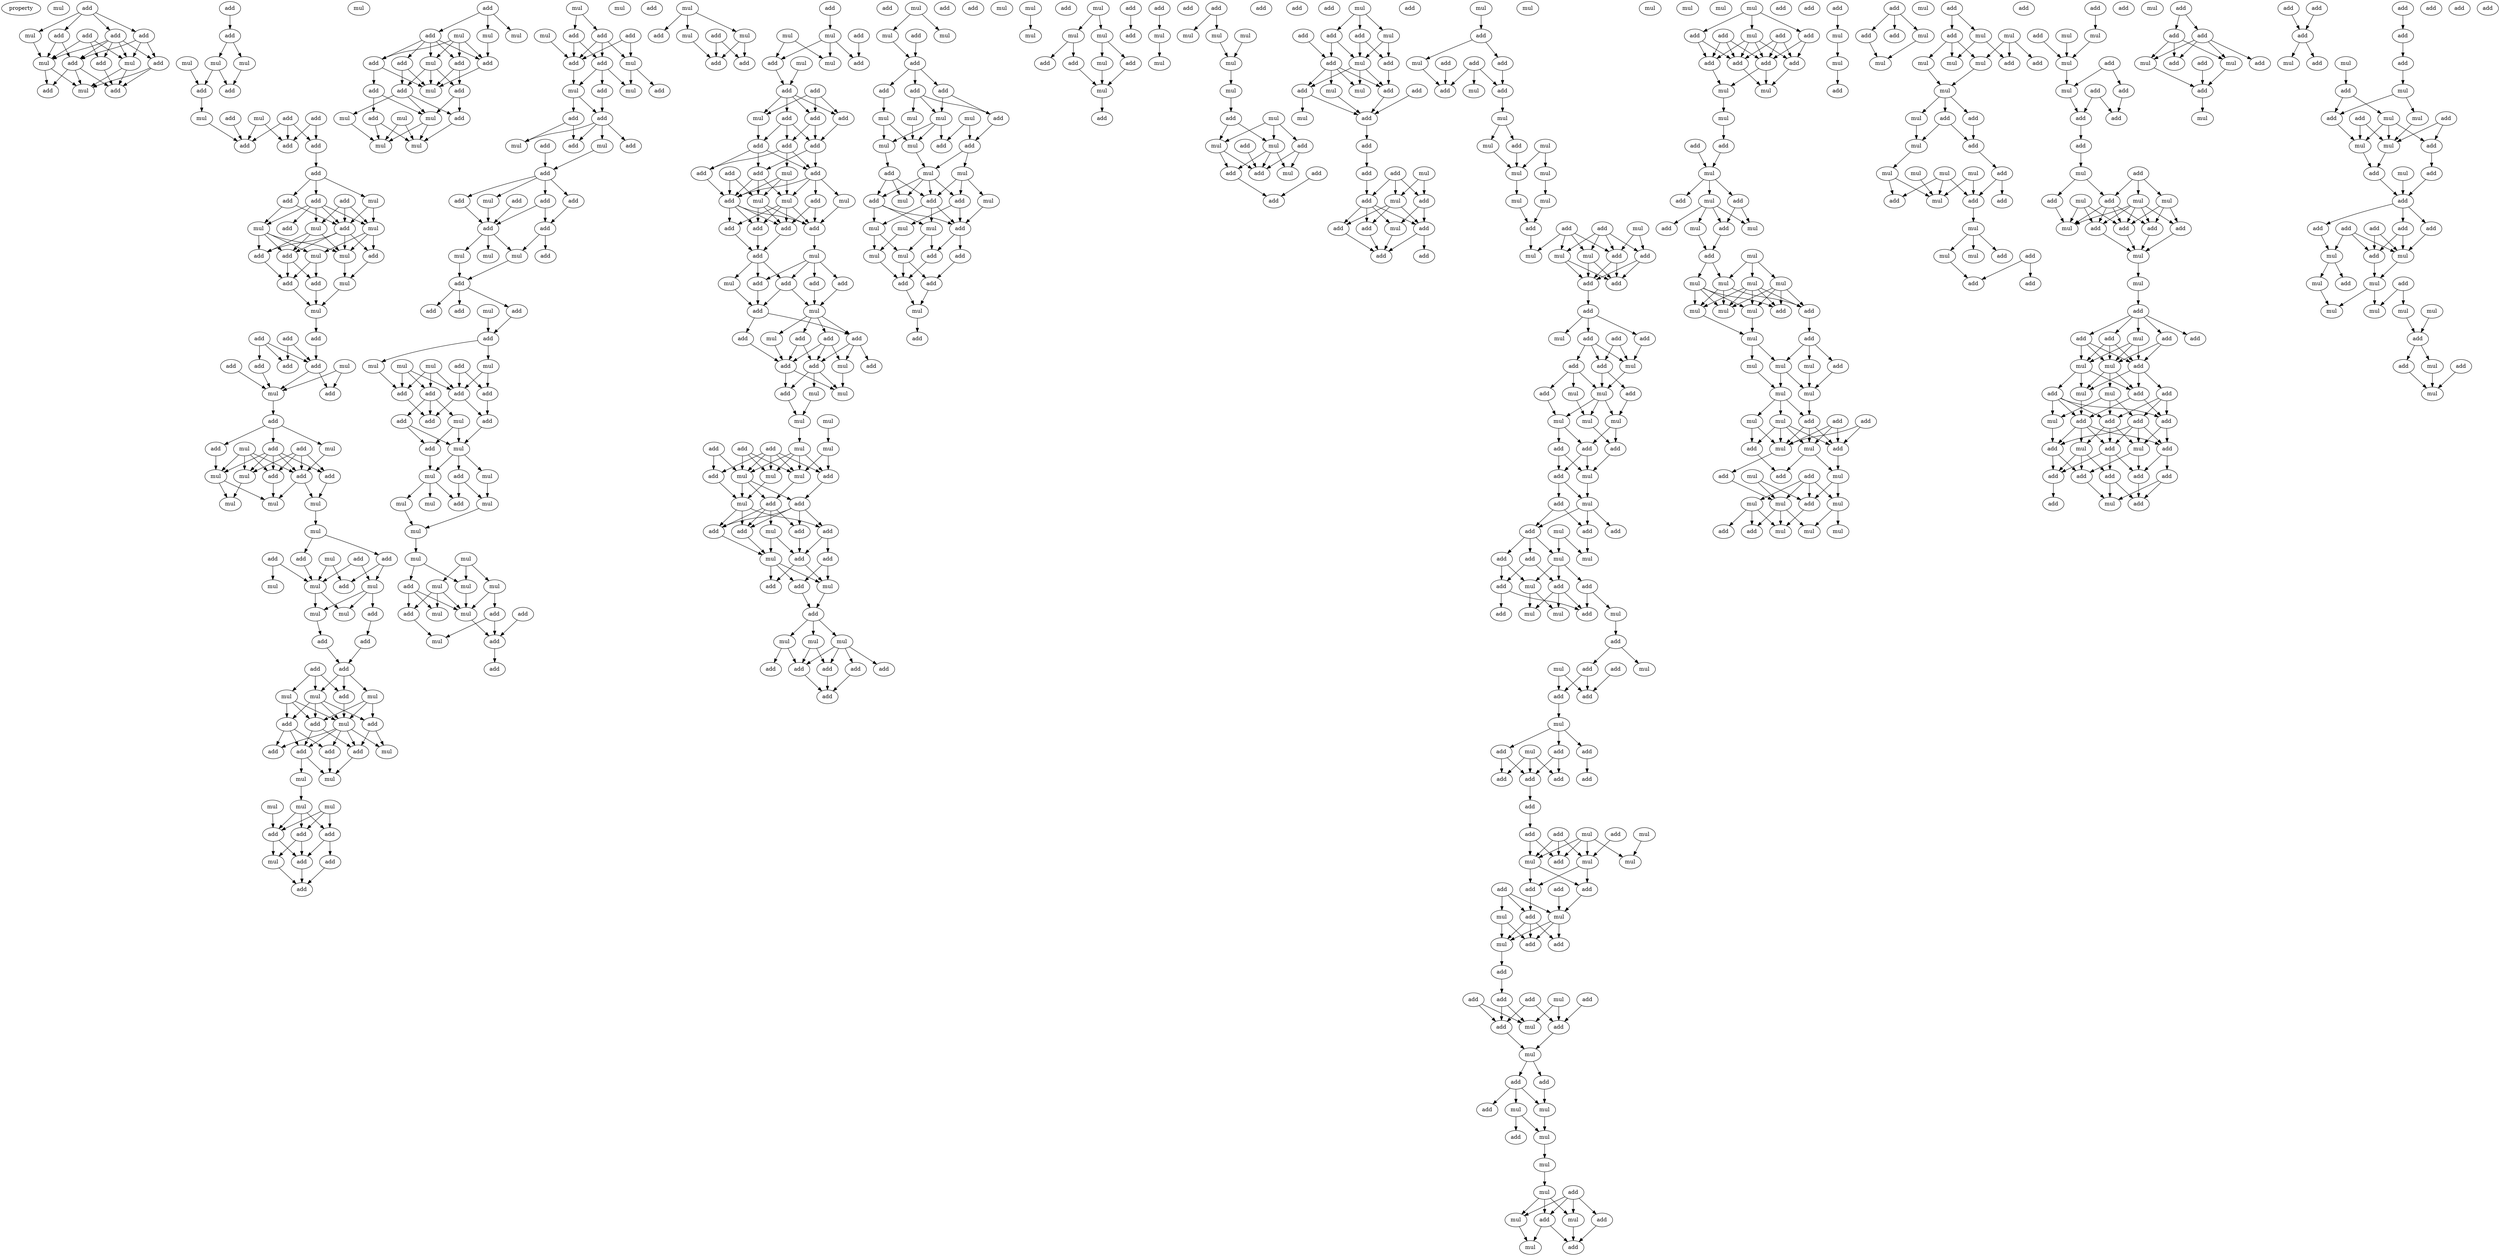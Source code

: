 digraph {
    node [fontcolor=black]
    property [mul=2,lf=1.5]
    0 [ label = mul ];
    1 [ label = add ];
    2 [ label = add ];
    3 [ label = mul ];
    4 [ label = add ];
    5 [ label = add ];
    6 [ label = add ];
    7 [ label = mul ];
    8 [ label = add ];
    9 [ label = add ];
    10 [ label = add ];
    11 [ label = mul ];
    12 [ label = add ];
    13 [ label = mul ];
    14 [ label = add ];
    15 [ label = add ];
    16 [ label = add ];
    17 [ label = mul ];
    18 [ label = mul ];
    19 [ label = mul ];
    20 [ label = add ];
    21 [ label = add ];
    22 [ label = add ];
    23 [ label = add ];
    24 [ label = add ];
    25 [ label = mul ];
    26 [ label = mul ];
    27 [ label = add ];
    28 [ label = add ];
    29 [ label = add ];
    30 [ label = add ];
    31 [ label = add ];
    32 [ label = add ];
    33 [ label = mul ];
    34 [ label = add ];
    35 [ label = add ];
    36 [ label = add ];
    37 [ label = mul ];
    38 [ label = mul ];
    39 [ label = mul ];
    40 [ label = add ];
    41 [ label = mul ];
    42 [ label = add ];
    43 [ label = mul ];
    44 [ label = add ];
    45 [ label = add ];
    46 [ label = mul ];
    47 [ label = add ];
    48 [ label = mul ];
    49 [ label = add ];
    50 [ label = add ];
    51 [ label = add ];
    52 [ label = add ];
    53 [ label = add ];
    54 [ label = add ];
    55 [ label = mul ];
    56 [ label = add ];
    57 [ label = add ];
    58 [ label = mul ];
    59 [ label = add ];
    60 [ label = add ];
    61 [ label = mul ];
    62 [ label = mul ];
    63 [ label = add ];
    64 [ label = add ];
    65 [ label = mul ];
    66 [ label = add ];
    67 [ label = add ];
    68 [ label = add ];
    69 [ label = mul ];
    70 [ label = mul ];
    71 [ label = mul ];
    72 [ label = mul ];
    73 [ label = mul ];
    74 [ label = add ];
    75 [ label = add ];
    76 [ label = mul ];
    77 [ label = add ];
    78 [ label = add ];
    79 [ label = add ];
    80 [ label = mul ];
    81 [ label = mul ];
    82 [ label = mul ];
    83 [ label = mul ];
    84 [ label = add ];
    85 [ label = mul ];
    86 [ label = add ];
    87 [ label = add ];
    88 [ label = add ];
    89 [ label = add ];
    90 [ label = add ];
    91 [ label = mul ];
    92 [ label = mul ];
    93 [ label = mul ];
    94 [ label = add ];
    95 [ label = mul ];
    96 [ label = add ];
    97 [ label = add ];
    98 [ label = mul ];
    99 [ label = add ];
    100 [ label = add ];
    101 [ label = add ];
    102 [ label = add ];
    103 [ label = mul ];
    104 [ label = mul ];
    105 [ label = mul ];
    106 [ label = mul ];
    107 [ label = mul ];
    108 [ label = add ];
    109 [ label = add ];
    110 [ label = add ];
    111 [ label = mul ];
    112 [ label = add ];
    113 [ label = mul ];
    114 [ label = add ];
    115 [ label = add ];
    116 [ label = add ];
    117 [ label = mul ];
    118 [ label = add ];
    119 [ label = mul ];
    120 [ label = mul ];
    121 [ label = add ];
    122 [ label = mul ];
    123 [ label = add ];
    124 [ label = add ];
    125 [ label = add ];
    126 [ label = add ];
    127 [ label = mul ];
    128 [ label = add ];
    129 [ label = add ];
    130 [ label = mul ];
    131 [ label = mul ];
    132 [ label = mul ];
    133 [ label = add ];
    134 [ label = add ];
    135 [ label = mul ];
    136 [ label = mul ];
    137 [ label = mul ];
    138 [ label = add ];
    139 [ label = mul ];
    140 [ label = add ];
    141 [ label = add ];
    142 [ label = add ];
    143 [ label = mul ];
    144 [ label = add ];
    145 [ label = mul ];
    146 [ label = mul ];
    147 [ label = add ];
    148 [ label = add ];
    149 [ label = add ];
    150 [ label = add ];
    151 [ label = mul ];
    152 [ label = add ];
    153 [ label = mul ];
    154 [ label = add ];
    155 [ label = add ];
    156 [ label = add ];
    157 [ label = add ];
    158 [ label = add ];
    159 [ label = add ];
    160 [ label = add ];
    161 [ label = mul ];
    162 [ label = add ];
    163 [ label = add ];
    164 [ label = mul ];
    165 [ label = mul ];
    166 [ label = mul ];
    167 [ label = add ];
    168 [ label = add ];
    169 [ label = add ];
    170 [ label = add ];
    171 [ label = mul ];
    172 [ label = mul ];
    173 [ label = add ];
    174 [ label = add ];
    175 [ label = mul ];
    176 [ label = mul ];
    177 [ label = mul ];
    178 [ label = add ];
    179 [ label = mul ];
    180 [ label = add ];
    181 [ label = add ];
    182 [ label = add ];
    183 [ label = add ];
    184 [ label = add ];
    185 [ label = add ];
    186 [ label = mul ];
    187 [ label = add ];
    188 [ label = add ];
    189 [ label = mul ];
    190 [ label = mul ];
    191 [ label = add ];
    192 [ label = mul ];
    193 [ label = add ];
    194 [ label = mul ];
    195 [ label = mul ];
    196 [ label = mul ];
    197 [ label = add ];
    198 [ label = mul ];
    199 [ label = mul ];
    200 [ label = mul ];
    201 [ label = add ];
    202 [ label = mul ];
    203 [ label = mul ];
    204 [ label = mul ];
    205 [ label = add ];
    206 [ label = mul ];
    207 [ label = add ];
    208 [ label = add ];
    209 [ label = mul ];
    210 [ label = mul ];
    211 [ label = add ];
    212 [ label = add ];
    213 [ label = mul ];
    214 [ label = add ];
    215 [ label = mul ];
    216 [ label = mul ];
    217 [ label = add ];
    218 [ label = add ];
    219 [ label = add ];
    220 [ label = add ];
    221 [ label = mul ];
    222 [ label = mul ];
    223 [ label = add ];
    224 [ label = add ];
    225 [ label = add ];
    226 [ label = mul ];
    227 [ label = add ];
    228 [ label = mul ];
    229 [ label = add ];
    230 [ label = add ];
    231 [ label = add ];
    232 [ label = add ];
    233 [ label = mul ];
    234 [ label = add ];
    235 [ label = add ];
    236 [ label = add ];
    237 [ label = add ];
    238 [ label = mul ];
    239 [ label = add ];
    240 [ label = add ];
    241 [ label = add ];
    242 [ label = add ];
    243 [ label = mul ];
    244 [ label = mul ];
    245 [ label = mul ];
    246 [ label = add ];
    247 [ label = add ];
    248 [ label = add ];
    249 [ label = add ];
    250 [ label = add ];
    251 [ label = add ];
    252 [ label = mul ];
    253 [ label = add ];
    254 [ label = add ];
    255 [ label = add ];
    256 [ label = mul ];
    257 [ label = add ];
    258 [ label = add ];
    259 [ label = mul ];
    260 [ label = add ];
    261 [ label = add ];
    262 [ label = add ];
    263 [ label = add ];
    264 [ label = mul ];
    265 [ label = add ];
    266 [ label = add ];
    267 [ label = add ];
    268 [ label = add ];
    269 [ label = mul ];
    270 [ label = mul ];
    271 [ label = mul ];
    272 [ label = add ];
    273 [ label = mul ];
    274 [ label = mul ];
    275 [ label = mul ];
    276 [ label = add ];
    277 [ label = add ];
    278 [ label = add ];
    279 [ label = mul ];
    280 [ label = mul ];
    281 [ label = add ];
    282 [ label = mul ];
    283 [ label = add ];
    284 [ label = mul ];
    285 [ label = add ];
    286 [ label = add ];
    287 [ label = mul ];
    288 [ label = add ];
    289 [ label = add ];
    290 [ label = add ];
    291 [ label = add ];
    292 [ label = mul ];
    293 [ label = add ];
    294 [ label = mul ];
    295 [ label = add ];
    296 [ label = mul ];
    297 [ label = add ];
    298 [ label = add ];
    299 [ label = add ];
    300 [ label = mul ];
    301 [ label = mul ];
    302 [ label = mul ];
    303 [ label = add ];
    304 [ label = add ];
    305 [ label = add ];
    306 [ label = add ];
    307 [ label = add ];
    308 [ label = add ];
    309 [ label = mul ];
    310 [ label = add ];
    311 [ label = mul ];
    312 [ label = add ];
    313 [ label = add ];
    314 [ label = mul ];
    315 [ label = add ];
    316 [ label = add ];
    317 [ label = add ];
    318 [ label = add ];
    319 [ label = add ];
    320 [ label = mul ];
    321 [ label = mul ];
    322 [ label = mul ];
    323 [ label = mul ];
    324 [ label = add ];
    325 [ label = mul ];
    326 [ label = mul ];
    327 [ label = mul ];
    328 [ label = add ];
    329 [ label = mul ];
    330 [ label = mul ];
    331 [ label = add ];
    332 [ label = add ];
    333 [ label = add ];
    334 [ label = mul ];
    335 [ label = mul ];
    336 [ label = add ];
    337 [ label = add ];
    338 [ label = mul ];
    339 [ label = mul ];
    340 [ label = mul ];
    341 [ label = mul ];
    342 [ label = add ];
    343 [ label = mul ];
    344 [ label = add ];
    345 [ label = add ];
    346 [ label = add ];
    347 [ label = mul ];
    348 [ label = mul ];
    349 [ label = add ];
    350 [ label = add ];
    351 [ label = mul ];
    352 [ label = mul ];
    353 [ label = add ];
    354 [ label = mul ];
    355 [ label = mul ];
    356 [ label = add ];
    357 [ label = add ];
    358 [ label = mul ];
    359 [ label = add ];
    360 [ label = add ];
    361 [ label = mul ];
    362 [ label = add ];
    363 [ label = add ];
    364 [ label = add ];
    365 [ label = mul ];
    366 [ label = mul ];
    367 [ label = add ];
    368 [ label = add ];
    369 [ label = mul ];
    370 [ label = mul ];
    371 [ label = add ];
    372 [ label = mul ];
    373 [ label = mul ];
    374 [ label = mul ];
    375 [ label = add ];
    376 [ label = mul ];
    377 [ label = add ];
    378 [ label = add ];
    379 [ label = mul ];
    380 [ label = mul ];
    381 [ label = mul ];
    382 [ label = add ];
    383 [ label = add ];
    384 [ label = add ];
    385 [ label = add ];
    386 [ label = add ];
    387 [ label = mul ];
    388 [ label = add ];
    389 [ label = add ];
    390 [ label = mul ];
    391 [ label = add ];
    392 [ label = add ];
    393 [ label = add ];
    394 [ label = mul ];
    395 [ label = add ];
    396 [ label = add ];
    397 [ label = mul ];
    398 [ label = add ];
    399 [ label = mul ];
    400 [ label = add ];
    401 [ label = mul ];
    402 [ label = add ];
    403 [ label = add ];
    404 [ label = add ];
    405 [ label = mul ];
    406 [ label = add ];
    407 [ label = mul ];
    408 [ label = add ];
    409 [ label = add ];
    410 [ label = mul ];
    411 [ label = add ];
    412 [ label = add ];
    413 [ label = add ];
    414 [ label = add ];
    415 [ label = add ];
    416 [ label = mul ];
    417 [ label = mul ];
    418 [ label = add ];
    419 [ label = mul ];
    420 [ label = add ];
    421 [ label = add ];
    422 [ label = add ];
    423 [ label = mul ];
    424 [ label = add ];
    425 [ label = mul ];
    426 [ label = add ];
    427 [ label = mul ];
    428 [ label = mul ];
    429 [ label = mul ];
    430 [ label = add ];
    431 [ label = mul ];
    432 [ label = mul ];
    433 [ label = mul ];
    434 [ label = mul ];
    435 [ label = mul ];
    436 [ label = add ];
    437 [ label = add ];
    438 [ label = mul ];
    439 [ label = add ];
    440 [ label = add ];
    441 [ label = add ];
    442 [ label = mul ];
    443 [ label = mul ];
    444 [ label = mul ];
    445 [ label = add ];
    446 [ label = add ];
    447 [ label = add ];
    448 [ label = add ];
    449 [ label = add ];
    450 [ label = add ];
    451 [ label = mul ];
    452 [ label = add ];
    453 [ label = mul ];
    454 [ label = add ];
    455 [ label = mul ];
    456 [ label = mul ];
    457 [ label = add ];
    458 [ label = add ];
    459 [ label = mul ];
    460 [ label = mul ];
    461 [ label = mul ];
    462 [ label = add ];
    463 [ label = add ];
    464 [ label = add ];
    465 [ label = add ];
    466 [ label = mul ];
    467 [ label = mul ];
    468 [ label = add ];
    469 [ label = add ];
    470 [ label = mul ];
    471 [ label = add ];
    472 [ label = add ];
    473 [ label = add ];
    474 [ label = add ];
    475 [ label = mul ];
    476 [ label = mul ];
    477 [ label = mul ];
    478 [ label = add ];
    479 [ label = add ];
    480 [ label = add ];
    481 [ label = mul ];
    482 [ label = add ];
    483 [ label = mul ];
    484 [ label = add ];
    485 [ label = mul ];
    486 [ label = add ];
    487 [ label = add ];
    488 [ label = mul ];
    489 [ label = add ];
    490 [ label = mul ];
    491 [ label = mul ];
    492 [ label = add ];
    493 [ label = add ];
    494 [ label = mul ];
    495 [ label = add ];
    496 [ label = add ];
    497 [ label = add ];
    498 [ label = mul ];
    499 [ label = add ];
    500 [ label = add ];
    501 [ label = add ];
    502 [ label = add ];
    503 [ label = add ];
    504 [ label = add ];
    505 [ label = mul ];
    506 [ label = add ];
    507 [ label = add ];
    508 [ label = mul ];
    509 [ label = add ];
    510 [ label = mul ];
    511 [ label = mul ];
    512 [ label = mul ];
    513 [ label = add ];
    514 [ label = add ];
    515 [ label = add ];
    516 [ label = add ];
    517 [ label = add ];
    518 [ label = mul ];
    519 [ label = mul ];
    520 [ label = mul ];
    521 [ label = add ];
    522 [ label = add ];
    523 [ label = add ];
    524 [ label = add ];
    525 [ label = mul ];
    526 [ label = add ];
    527 [ label = add ];
    528 [ label = add ];
    529 [ label = add ];
    530 [ label = mul ];
    531 [ label = add ];
    532 [ label = mul ];
    533 [ label = add ];
    534 [ label = add ];
    535 [ label = add ];
    536 [ label = mul ];
    537 [ label = mul ];
    538 [ label = mul ];
    539 [ label = add ];
    540 [ label = mul ];
    541 [ label = mul ];
    542 [ label = add ];
    543 [ label = mul ];
    544 [ label = add ];
    545 [ label = mul ];
    546 [ label = add ];
    547 [ label = add ];
    548 [ label = mul ];
    549 [ label = mul ];
    550 [ label = mul ];
    551 [ label = add ];
    552 [ label = add ];
    553 [ label = add ];
    554 [ label = add ];
    555 [ label = add ];
    556 [ label = add ];
    557 [ label = add ];
    558 [ label = add ];
    559 [ label = add ];
    560 [ label = mul ];
    561 [ label = mul ];
    562 [ label = mul ];
    563 [ label = add ];
    564 [ label = add ];
    565 [ label = add ];
    566 [ label = mul ];
    567 [ label = add ];
    568 [ label = mul ];
    569 [ label = add ];
    570 [ label = add ];
    571 [ label = add ];
    572 [ label = mul ];
    573 [ label = mul ];
    574 [ label = add ];
    575 [ label = mul ];
    576 [ label = mul ];
    577 [ label = mul ];
    578 [ label = mul ];
    579 [ label = mul ];
    580 [ label = mul ];
    581 [ label = add ];
    582 [ label = mul ];
    583 [ label = mul ];
    584 [ label = add ];
    585 [ label = add ];
    586 [ label = mul ];
    587 [ label = mul ];
    588 [ label = add ];
    589 [ label = mul ];
    590 [ label = mul ];
    591 [ label = mul ];
    592 [ label = mul ];
    593 [ label = mul ];
    594 [ label = add ];
    595 [ label = add ];
    596 [ label = add ];
    597 [ label = mul ];
    598 [ label = mul ];
    599 [ label = add ];
    600 [ label = mul ];
    601 [ label = add ];
    602 [ label = add ];
    603 [ label = mul ];
    604 [ label = add ];
    605 [ label = mul ];
    606 [ label = add ];
    607 [ label = mul ];
    608 [ label = add ];
    609 [ label = mul ];
    610 [ label = mul ];
    611 [ label = add ];
    612 [ label = mul ];
    613 [ label = mul ];
    614 [ label = mul ];
    615 [ label = add ];
    616 [ label = add ];
    617 [ label = mul ];
    618 [ label = add ];
    619 [ label = mul ];
    620 [ label = mul ];
    621 [ label = add ];
    622 [ label = add ];
    623 [ label = mul ];
    624 [ label = add ];
    625 [ label = add ];
    626 [ label = mul ];
    627 [ label = mul ];
    628 [ label = mul ];
    629 [ label = add ];
    630 [ label = mul ];
    631 [ label = add ];
    632 [ label = mul ];
    633 [ label = mul ];
    634 [ label = add ];
    635 [ label = mul ];
    636 [ label = mul ];
    637 [ label = add ];
    638 [ label = add ];
    639 [ label = mul ];
    640 [ label = add ];
    641 [ label = mul ];
    642 [ label = add ];
    643 [ label = mul ];
    644 [ label = mul ];
    645 [ label = mul ];
    646 [ label = add ];
    647 [ label = add ];
    648 [ label = mul ];
    649 [ label = add ];
    650 [ label = mul ];
    651 [ label = mul ];
    652 [ label = add ];
    653 [ label = mul ];
    654 [ label = add ];
    655 [ label = add ];
    656 [ label = add ];
    657 [ label = add ];
    658 [ label = add ];
    659 [ label = add ];
    660 [ label = add ];
    661 [ label = mul ];
    662 [ label = mul ];
    663 [ label = mul ];
    664 [ label = add ];
    665 [ label = mul ];
    666 [ label = add ];
    667 [ label = mul ];
    668 [ label = add ];
    669 [ label = add ];
    670 [ label = add ];
    671 [ label = add ];
    672 [ label = mul ];
    673 [ label = add ];
    674 [ label = mul ];
    675 [ label = add ];
    676 [ label = mul ];
    677 [ label = add ];
    678 [ label = mul ];
    679 [ label = add ];
    680 [ label = mul ];
    681 [ label = add ];
    682 [ label = add ];
    683 [ label = add ];
    684 [ label = mul ];
    685 [ label = mul ];
    686 [ label = add ];
    687 [ label = add ];
    688 [ label = mul ];
    689 [ label = add ];
    690 [ label = add ];
    691 [ label = add ];
    692 [ label = add ];
    693 [ label = mul ];
    694 [ label = mul ];
    695 [ label = add ];
    696 [ label = add ];
    697 [ label = add ];
    698 [ label = mul ];
    699 [ label = mul ];
    700 [ label = add ];
    701 [ label = add ];
    702 [ label = add ];
    703 [ label = add ];
    704 [ label = mul ];
    705 [ label = add ];
    706 [ label = add ];
    707 [ label = add ];
    708 [ label = mul ];
    709 [ label = mul ];
    710 [ label = add ];
    711 [ label = add ];
    712 [ label = add ];
    713 [ label = add ];
    714 [ label = add ];
    715 [ label = add ];
    716 [ label = add ];
    717 [ label = mul ];
    718 [ label = add ];
    719 [ label = add ];
    720 [ label = add ];
    721 [ label = mul ];
    722 [ label = mul ];
    723 [ label = add ];
    724 [ label = add ];
    725 [ label = add ];
    726 [ label = add ];
    727 [ label = add ];
    728 [ label = mul ];
    729 [ label = add ];
    730 [ label = add ];
    731 [ label = mul ];
    732 [ label = add ];
    733 [ label = add ];
    734 [ label = add ];
    735 [ label = mul ];
    736 [ label = add ];
    737 [ label = add ];
    738 [ label = add ];
    739 [ label = mul ];
    740 [ label = add ];
    741 [ label = add ];
    742 [ label = add ];
    743 [ label = mul ];
    744 [ label = mul ];
    745 [ label = add ];
    746 [ label = mul ];
    747 [ label = mul ];
    748 [ label = mul ];
    749 [ label = add ];
    750 [ label = add ];
    751 [ label = add ];
    752 [ label = add ];
    753 [ label = add ];
    754 [ label = add ];
    755 [ label = add ];
    756 [ label = add ];
    757 [ label = mul ];
    758 [ label = add ];
    759 [ label = mul ];
    760 [ label = add ];
    761 [ label = add ];
    762 [ label = mul ];
    763 [ label = mul ];
    764 [ label = mul ];
    765 [ label = mul ];
    766 [ label = mul ];
    767 [ label = mul ];
    768 [ label = add ];
    769 [ label = add ];
    770 [ label = mul ];
    771 [ label = add ];
    772 [ label = mul ];
    773 [ label = add ];
    774 [ label = add ];
    1 -> 3 [ name = 0 ];
    1 -> 4 [ name = 1 ];
    1 -> 5 [ name = 2 ];
    1 -> 6 [ name = 3 ];
    2 -> 7 [ name = 4 ];
    2 -> 9 [ name = 5 ];
    2 -> 11 [ name = 6 ];
    3 -> 11 [ name = 7 ];
    4 -> 7 [ name = 8 ];
    4 -> 8 [ name = 9 ];
    4 -> 9 [ name = 10 ];
    4 -> 10 [ name = 11 ];
    4 -> 11 [ name = 12 ];
    5 -> 10 [ name = 13 ];
    5 -> 11 [ name = 14 ];
    6 -> 7 [ name = 15 ];
    6 -> 8 [ name = 16 ];
    6 -> 10 [ name = 17 ];
    7 -> 13 [ name = 18 ];
    7 -> 15 [ name = 19 ];
    8 -> 13 [ name = 20 ];
    8 -> 15 [ name = 21 ];
    9 -> 15 [ name = 22 ];
    10 -> 13 [ name = 23 ];
    10 -> 14 [ name = 24 ];
    10 -> 15 [ name = 25 ];
    11 -> 13 [ name = 26 ];
    11 -> 14 [ name = 27 ];
    12 -> 16 [ name = 28 ];
    16 -> 18 [ name = 29 ];
    16 -> 19 [ name = 30 ];
    17 -> 20 [ name = 31 ];
    18 -> 20 [ name = 32 ];
    18 -> 21 [ name = 33 ];
    19 -> 21 [ name = 34 ];
    20 -> 25 [ name = 35 ];
    22 -> 27 [ name = 36 ];
    22 -> 28 [ name = 37 ];
    23 -> 29 [ name = 38 ];
    24 -> 27 [ name = 39 ];
    24 -> 28 [ name = 40 ];
    24 -> 29 [ name = 41 ];
    25 -> 29 [ name = 42 ];
    26 -> 27 [ name = 43 ];
    26 -> 29 [ name = 44 ];
    28 -> 30 [ name = 45 ];
    30 -> 31 [ name = 46 ];
    30 -> 33 [ name = 47 ];
    30 -> 34 [ name = 48 ];
    31 -> 35 [ name = 49 ];
    31 -> 39 [ name = 50 ];
    32 -> 35 [ name = 51 ];
    32 -> 37 [ name = 52 ];
    32 -> 38 [ name = 53 ];
    33 -> 35 [ name = 54 ];
    33 -> 37 [ name = 55 ];
    34 -> 35 [ name = 56 ];
    34 -> 36 [ name = 57 ];
    34 -> 37 [ name = 58 ];
    34 -> 38 [ name = 59 ];
    34 -> 39 [ name = 60 ];
    35 -> 40 [ name = 61 ];
    35 -> 42 [ name = 62 ];
    35 -> 43 [ name = 63 ];
    35 -> 44 [ name = 64 ];
    37 -> 41 [ name = 65 ];
    37 -> 42 [ name = 66 ];
    37 -> 43 [ name = 67 ];
    38 -> 40 [ name = 68 ];
    38 -> 43 [ name = 69 ];
    38 -> 44 [ name = 70 ];
    39 -> 40 [ name = 71 ];
    39 -> 41 [ name = 72 ];
    39 -> 43 [ name = 73 ];
    39 -> 44 [ name = 74 ];
    40 -> 45 [ name = 75 ];
    41 -> 45 [ name = 76 ];
    41 -> 47 [ name = 77 ];
    42 -> 46 [ name = 78 ];
    43 -> 46 [ name = 79 ];
    44 -> 45 [ name = 80 ];
    44 -> 47 [ name = 81 ];
    45 -> 48 [ name = 82 ];
    46 -> 48 [ name = 83 ];
    47 -> 48 [ name = 84 ];
    48 -> 51 [ name = 85 ];
    49 -> 53 [ name = 86 ];
    49 -> 54 [ name = 87 ];
    49 -> 56 [ name = 88 ];
    50 -> 54 [ name = 89 ];
    50 -> 56 [ name = 90 ];
    51 -> 54 [ name = 91 ];
    52 -> 58 [ name = 92 ];
    53 -> 58 [ name = 93 ];
    54 -> 57 [ name = 94 ];
    54 -> 58 [ name = 95 ];
    55 -> 57 [ name = 96 ];
    55 -> 58 [ name = 97 ];
    58 -> 59 [ name = 98 ];
    59 -> 60 [ name = 99 ];
    59 -> 61 [ name = 100 ];
    59 -> 63 [ name = 101 ];
    60 -> 65 [ name = 102 ];
    61 -> 68 [ name = 103 ];
    62 -> 65 [ name = 104 ];
    62 -> 67 [ name = 105 ];
    62 -> 68 [ name = 106 ];
    62 -> 69 [ name = 107 ];
    63 -> 65 [ name = 108 ];
    63 -> 66 [ name = 109 ];
    63 -> 67 [ name = 110 ];
    63 -> 68 [ name = 111 ];
    63 -> 69 [ name = 112 ];
    64 -> 66 [ name = 113 ];
    64 -> 67 [ name = 114 ];
    64 -> 68 [ name = 115 ];
    64 -> 69 [ name = 116 ];
    65 -> 71 [ name = 117 ];
    65 -> 72 [ name = 118 ];
    66 -> 70 [ name = 119 ];
    67 -> 72 [ name = 120 ];
    68 -> 70 [ name = 121 ];
    68 -> 72 [ name = 122 ];
    69 -> 71 [ name = 123 ];
    70 -> 73 [ name = 124 ];
    73 -> 74 [ name = 125 ];
    73 -> 75 [ name = 126 ];
    74 -> 79 [ name = 127 ];
    74 -> 82 [ name = 128 ];
    75 -> 80 [ name = 129 ];
    76 -> 79 [ name = 130 ];
    76 -> 80 [ name = 131 ];
    77 -> 80 [ name = 132 ];
    77 -> 82 [ name = 133 ];
    78 -> 80 [ name = 134 ];
    78 -> 81 [ name = 135 ];
    80 -> 83 [ name = 136 ];
    80 -> 85 [ name = 137 ];
    82 -> 83 [ name = 138 ];
    82 -> 84 [ name = 139 ];
    82 -> 85 [ name = 140 ];
    83 -> 86 [ name = 141 ];
    84 -> 87 [ name = 142 ];
    86 -> 88 [ name = 143 ];
    87 -> 88 [ name = 144 ];
    88 -> 90 [ name = 145 ];
    88 -> 91 [ name = 146 ];
    88 -> 93 [ name = 147 ];
    89 -> 90 [ name = 148 ];
    89 -> 92 [ name = 149 ];
    89 -> 93 [ name = 150 ];
    90 -> 95 [ name = 151 ];
    91 -> 94 [ name = 152 ];
    91 -> 95 [ name = 153 ];
    91 -> 97 [ name = 154 ];
    92 -> 94 [ name = 155 ];
    92 -> 95 [ name = 156 ];
    92 -> 96 [ name = 157 ];
    93 -> 94 [ name = 158 ];
    93 -> 95 [ name = 159 ];
    93 -> 96 [ name = 160 ];
    93 -> 97 [ name = 161 ];
    94 -> 100 [ name = 162 ];
    94 -> 101 [ name = 163 ];
    95 -> 98 [ name = 164 ];
    95 -> 99 [ name = 165 ];
    95 -> 100 [ name = 166 ];
    95 -> 101 [ name = 167 ];
    95 -> 102 [ name = 168 ];
    96 -> 99 [ name = 169 ];
    96 -> 101 [ name = 170 ];
    96 -> 102 [ name = 171 ];
    97 -> 98 [ name = 172 ];
    97 -> 100 [ name = 173 ];
    99 -> 104 [ name = 174 ];
    100 -> 104 [ name = 175 ];
    101 -> 103 [ name = 176 ];
    101 -> 104 [ name = 177 ];
    103 -> 107 [ name = 178 ];
    105 -> 108 [ name = 179 ];
    105 -> 109 [ name = 180 ];
    105 -> 110 [ name = 181 ];
    106 -> 108 [ name = 182 ];
    107 -> 108 [ name = 183 ];
    107 -> 109 [ name = 184 ];
    107 -> 110 [ name = 185 ];
    108 -> 112 [ name = 186 ];
    108 -> 113 [ name = 187 ];
    109 -> 112 [ name = 188 ];
    109 -> 113 [ name = 189 ];
    110 -> 112 [ name = 190 ];
    110 -> 114 [ name = 191 ];
    112 -> 115 [ name = 192 ];
    113 -> 115 [ name = 193 ];
    114 -> 115 [ name = 194 ];
    116 -> 118 [ name = 195 ];
    116 -> 119 [ name = 196 ];
    116 -> 120 [ name = 197 ];
    117 -> 122 [ name = 198 ];
    117 -> 123 [ name = 199 ];
    117 -> 124 [ name = 200 ];
    117 -> 125 [ name = 201 ];
    118 -> 121 [ name = 202 ];
    118 -> 122 [ name = 203 ];
    118 -> 123 [ name = 204 ];
    118 -> 124 [ name = 205 ];
    118 -> 125 [ name = 206 ];
    119 -> 125 [ name = 207 ];
    121 -> 127 [ name = 208 ];
    121 -> 129 [ name = 209 ];
    122 -> 127 [ name = 210 ];
    122 -> 128 [ name = 211 ];
    122 -> 129 [ name = 212 ];
    123 -> 126 [ name = 213 ];
    123 -> 127 [ name = 214 ];
    124 -> 127 [ name = 215 ];
    124 -> 128 [ name = 216 ];
    125 -> 127 [ name = 217 ];
    126 -> 132 [ name = 218 ];
    126 -> 134 [ name = 219 ];
    128 -> 132 [ name = 220 ];
    128 -> 133 [ name = 221 ];
    129 -> 131 [ name = 222 ];
    129 -> 132 [ name = 223 ];
    129 -> 133 [ name = 224 ];
    130 -> 135 [ name = 225 ];
    130 -> 136 [ name = 226 ];
    131 -> 135 [ name = 227 ];
    132 -> 135 [ name = 228 ];
    132 -> 136 [ name = 229 ];
    133 -> 136 [ name = 230 ];
    134 -> 135 [ name = 231 ];
    134 -> 136 [ name = 232 ];
    137 -> 138 [ name = 233 ];
    137 -> 140 [ name = 234 ];
    138 -> 142 [ name = 235 ];
    138 -> 144 [ name = 236 ];
    139 -> 142 [ name = 237 ];
    140 -> 142 [ name = 238 ];
    140 -> 143 [ name = 239 ];
    140 -> 144 [ name = 240 ];
    141 -> 142 [ name = 241 ];
    141 -> 143 [ name = 242 ];
    142 -> 145 [ name = 243 ];
    143 -> 146 [ name = 244 ];
    143 -> 148 [ name = 245 ];
    144 -> 145 [ name = 246 ];
    144 -> 146 [ name = 247 ];
    144 -> 147 [ name = 248 ];
    145 -> 149 [ name = 249 ];
    145 -> 150 [ name = 250 ];
    147 -> 149 [ name = 251 ];
    149 -> 151 [ name = 252 ];
    149 -> 152 [ name = 253 ];
    149 -> 153 [ name = 254 ];
    149 -> 154 [ name = 255 ];
    150 -> 152 [ name = 256 ];
    150 -> 153 [ name = 257 ];
    151 -> 156 [ name = 258 ];
    155 -> 156 [ name = 259 ];
    156 -> 157 [ name = 260 ];
    156 -> 158 [ name = 261 ];
    156 -> 159 [ name = 262 ];
    156 -> 161 [ name = 263 ];
    157 -> 162 [ name = 264 ];
    158 -> 162 [ name = 265 ];
    158 -> 163 [ name = 266 ];
    159 -> 163 [ name = 267 ];
    160 -> 162 [ name = 268 ];
    161 -> 162 [ name = 269 ];
    162 -> 164 [ name = 270 ];
    162 -> 165 [ name = 271 ];
    162 -> 166 [ name = 272 ];
    163 -> 165 [ name = 273 ];
    163 -> 167 [ name = 274 ];
    164 -> 168 [ name = 275 ];
    165 -> 168 [ name = 276 ];
    168 -> 169 [ name = 277 ];
    168 -> 170 [ name = 278 ];
    168 -> 173 [ name = 279 ];
    172 -> 174 [ name = 280 ];
    173 -> 174 [ name = 281 ];
    174 -> 175 [ name = 282 ];
    174 -> 177 [ name = 283 ];
    175 -> 181 [ name = 284 ];
    175 -> 183 [ name = 285 ];
    176 -> 180 [ name = 286 ];
    176 -> 181 [ name = 287 ];
    176 -> 182 [ name = 288 ];
    177 -> 180 [ name = 289 ];
    178 -> 181 [ name = 290 ];
    178 -> 183 [ name = 291 ];
    179 -> 180 [ name = 292 ];
    179 -> 181 [ name = 293 ];
    179 -> 182 [ name = 294 ];
    180 -> 185 [ name = 295 ];
    181 -> 185 [ name = 296 ];
    181 -> 187 [ name = 297 ];
    182 -> 184 [ name = 298 ];
    182 -> 185 [ name = 299 ];
    182 -> 186 [ name = 300 ];
    183 -> 187 [ name = 301 ];
    184 -> 188 [ name = 302 ];
    184 -> 189 [ name = 303 ];
    186 -> 188 [ name = 304 ];
    186 -> 189 [ name = 305 ];
    187 -> 189 [ name = 306 ];
    188 -> 190 [ name = 307 ];
    189 -> 190 [ name = 308 ];
    189 -> 191 [ name = 309 ];
    189 -> 192 [ name = 310 ];
    190 -> 193 [ name = 311 ];
    190 -> 195 [ name = 312 ];
    190 -> 196 [ name = 313 ];
    191 -> 193 [ name = 314 ];
    191 -> 194 [ name = 315 ];
    192 -> 194 [ name = 316 ];
    194 -> 198 [ name = 317 ];
    196 -> 198 [ name = 318 ];
    198 -> 200 [ name = 319 ];
    199 -> 202 [ name = 320 ];
    199 -> 203 [ name = 321 ];
    199 -> 204 [ name = 322 ];
    200 -> 201 [ name = 323 ];
    200 -> 203 [ name = 324 ];
    201 -> 206 [ name = 325 ];
    201 -> 208 [ name = 326 ];
    201 -> 209 [ name = 327 ];
    202 -> 206 [ name = 328 ];
    202 -> 208 [ name = 329 ];
    202 -> 209 [ name = 330 ];
    203 -> 209 [ name = 331 ];
    204 -> 207 [ name = 332 ];
    204 -> 209 [ name = 333 ];
    205 -> 211 [ name = 334 ];
    207 -> 210 [ name = 335 ];
    207 -> 211 [ name = 336 ];
    208 -> 210 [ name = 337 ];
    209 -> 211 [ name = 338 ];
    211 -> 212 [ name = 339 ];
    213 -> 214 [ name = 340 ];
    213 -> 215 [ name = 341 ];
    213 -> 216 [ name = 342 ];
    215 -> 218 [ name = 343 ];
    215 -> 219 [ name = 344 ];
    216 -> 218 [ name = 345 ];
    217 -> 218 [ name = 346 ];
    217 -> 219 [ name = 347 ];
    220 -> 221 [ name = 348 ];
    221 -> 224 [ name = 349 ];
    221 -> 225 [ name = 350 ];
    221 -> 226 [ name = 351 ];
    222 -> 224 [ name = 352 ];
    222 -> 226 [ name = 353 ];
    223 -> 225 [ name = 354 ];
    224 -> 230 [ name = 355 ];
    228 -> 230 [ name = 356 ];
    229 -> 231 [ name = 357 ];
    229 -> 233 [ name = 358 ];
    229 -> 234 [ name = 359 ];
    230 -> 231 [ name = 360 ];
    230 -> 232 [ name = 361 ];
    230 -> 233 [ name = 362 ];
    230 -> 234 [ name = 363 ];
    231 -> 235 [ name = 364 ];
    231 -> 237 [ name = 365 ];
    232 -> 235 [ name = 366 ];
    232 -> 236 [ name = 367 ];
    232 -> 237 [ name = 368 ];
    233 -> 236 [ name = 369 ];
    234 -> 237 [ name = 370 ];
    235 -> 238 [ name = 371 ];
    235 -> 239 [ name = 372 ];
    235 -> 241 [ name = 373 ];
    236 -> 239 [ name = 374 ];
    236 -> 240 [ name = 375 ];
    236 -> 241 [ name = 376 ];
    237 -> 239 [ name = 377 ];
    237 -> 240 [ name = 378 ];
    238 -> 244 [ name = 379 ];
    238 -> 245 [ name = 380 ];
    238 -> 246 [ name = 381 ];
    239 -> 243 [ name = 382 ];
    239 -> 245 [ name = 383 ];
    239 -> 246 [ name = 384 ];
    239 -> 247 [ name = 385 ];
    240 -> 244 [ name = 386 ];
    240 -> 245 [ name = 387 ];
    240 -> 246 [ name = 388 ];
    241 -> 246 [ name = 389 ];
    242 -> 244 [ name = 390 ];
    242 -> 246 [ name = 391 ];
    243 -> 251 [ name = 392 ];
    244 -> 248 [ name = 393 ];
    244 -> 250 [ name = 394 ];
    244 -> 251 [ name = 395 ];
    245 -> 248 [ name = 396 ];
    245 -> 249 [ name = 397 ];
    245 -> 250 [ name = 398 ];
    245 -> 251 [ name = 399 ];
    246 -> 248 [ name = 400 ];
    246 -> 249 [ name = 401 ];
    246 -> 250 [ name = 402 ];
    246 -> 251 [ name = 403 ];
    247 -> 248 [ name = 404 ];
    247 -> 251 [ name = 405 ];
    248 -> 253 [ name = 406 ];
    249 -> 253 [ name = 407 ];
    250 -> 253 [ name = 408 ];
    251 -> 252 [ name = 409 ];
    252 -> 254 [ name = 410 ];
    252 -> 255 [ name = 411 ];
    252 -> 257 [ name = 412 ];
    252 -> 258 [ name = 413 ];
    253 -> 255 [ name = 414 ];
    253 -> 256 [ name = 415 ];
    253 -> 257 [ name = 416 ];
    254 -> 259 [ name = 417 ];
    255 -> 259 [ name = 418 ];
    255 -> 260 [ name = 419 ];
    256 -> 260 [ name = 420 ];
    257 -> 260 [ name = 421 ];
    258 -> 259 [ name = 422 ];
    259 -> 261 [ name = 423 ];
    259 -> 262 [ name = 424 ];
    259 -> 264 [ name = 425 ];
    259 -> 265 [ name = 426 ];
    260 -> 262 [ name = 427 ];
    260 -> 263 [ name = 428 ];
    261 -> 267 [ name = 429 ];
    261 -> 268 [ name = 430 ];
    261 -> 269 [ name = 431 ];
    262 -> 266 [ name = 432 ];
    262 -> 268 [ name = 433 ];
    262 -> 269 [ name = 434 ];
    263 -> 267 [ name = 435 ];
    264 -> 267 [ name = 436 ];
    265 -> 267 [ name = 437 ];
    265 -> 268 [ name = 438 ];
    267 -> 270 [ name = 439 ];
    267 -> 272 [ name = 440 ];
    268 -> 270 [ name = 441 ];
    268 -> 271 [ name = 442 ];
    268 -> 272 [ name = 443 ];
    269 -> 270 [ name = 444 ];
    271 -> 273 [ name = 445 ];
    272 -> 273 [ name = 446 ];
    273 -> 279 [ name = 447 ];
    274 -> 275 [ name = 448 ];
    275 -> 280 [ name = 449 ];
    275 -> 283 [ name = 450 ];
    276 -> 280 [ name = 451 ];
    276 -> 281 [ name = 452 ];
    276 -> 282 [ name = 453 ];
    276 -> 283 [ name = 454 ];
    276 -> 284 [ name = 455 ];
    277 -> 280 [ name = 456 ];
    277 -> 282 [ name = 457 ];
    277 -> 284 [ name = 458 ];
    278 -> 281 [ name = 459 ];
    278 -> 284 [ name = 460 ];
    279 -> 280 [ name = 461 ];
    279 -> 282 [ name = 462 ];
    279 -> 283 [ name = 463 ];
    279 -> 284 [ name = 464 ];
    280 -> 286 [ name = 465 ];
    281 -> 287 [ name = 466 ];
    282 -> 287 [ name = 467 ];
    283 -> 285 [ name = 468 ];
    284 -> 285 [ name = 469 ];
    284 -> 286 [ name = 470 ];
    284 -> 287 [ name = 471 ];
    285 -> 288 [ name = 472 ];
    285 -> 289 [ name = 473 ];
    285 -> 290 [ name = 474 ];
    285 -> 291 [ name = 475 ];
    286 -> 288 [ name = 476 ];
    286 -> 289 [ name = 477 ];
    286 -> 291 [ name = 478 ];
    286 -> 292 [ name = 479 ];
    287 -> 288 [ name = 480 ];
    287 -> 290 [ name = 481 ];
    287 -> 291 [ name = 482 ];
    288 -> 294 [ name = 483 ];
    289 -> 293 [ name = 484 ];
    290 -> 293 [ name = 485 ];
    290 -> 295 [ name = 486 ];
    291 -> 294 [ name = 487 ];
    292 -> 293 [ name = 488 ];
    292 -> 294 [ name = 489 ];
    293 -> 296 [ name = 490 ];
    293 -> 298 [ name = 491 ];
    294 -> 296 [ name = 492 ];
    294 -> 297 [ name = 493 ];
    294 -> 298 [ name = 494 ];
    295 -> 296 [ name = 495 ];
    295 -> 297 [ name = 496 ];
    296 -> 299 [ name = 497 ];
    297 -> 299 [ name = 498 ];
    299 -> 300 [ name = 499 ];
    299 -> 301 [ name = 500 ];
    299 -> 302 [ name = 501 ];
    300 -> 304 [ name = 502 ];
    300 -> 305 [ name = 503 ];
    301 -> 305 [ name = 504 ];
    301 -> 306 [ name = 505 ];
    302 -> 303 [ name = 506 ];
    302 -> 305 [ name = 507 ];
    302 -> 306 [ name = 508 ];
    302 -> 307 [ name = 509 ];
    305 -> 308 [ name = 510 ];
    306 -> 308 [ name = 511 ];
    307 -> 308 [ name = 512 ];
    309 -> 311 [ name = 513 ];
    309 -> 314 [ name = 514 ];
    311 -> 315 [ name = 515 ];
    313 -> 315 [ name = 516 ];
    315 -> 316 [ name = 517 ];
    315 -> 317 [ name = 518 ];
    315 -> 318 [ name = 519 ];
    316 -> 320 [ name = 520 ];
    317 -> 319 [ name = 521 ];
    317 -> 321 [ name = 522 ];
    317 -> 322 [ name = 523 ];
    318 -> 319 [ name = 524 ];
    318 -> 322 [ name = 525 ];
    319 -> 324 [ name = 526 ];
    320 -> 325 [ name = 527 ];
    320 -> 326 [ name = 528 ];
    321 -> 325 [ name = 529 ];
    322 -> 325 [ name = 530 ];
    322 -> 326 [ name = 531 ];
    322 -> 328 [ name = 532 ];
    323 -> 324 [ name = 533 ];
    323 -> 328 [ name = 534 ];
    324 -> 329 [ name = 535 ];
    324 -> 330 [ name = 536 ];
    325 -> 329 [ name = 537 ];
    326 -> 331 [ name = 538 ];
    329 -> 332 [ name = 539 ];
    329 -> 333 [ name = 540 ];
    329 -> 334 [ name = 541 ];
    329 -> 336 [ name = 542 ];
    330 -> 332 [ name = 543 ];
    330 -> 333 [ name = 544 ];
    330 -> 335 [ name = 545 ];
    331 -> 332 [ name = 546 ];
    331 -> 334 [ name = 547 ];
    331 -> 336 [ name = 548 ];
    332 -> 337 [ name = 549 ];
    332 -> 338 [ name = 550 ];
    332 -> 340 [ name = 551 ];
    333 -> 337 [ name = 552 ];
    333 -> 339 [ name = 553 ];
    335 -> 337 [ name = 554 ];
    336 -> 337 [ name = 555 ];
    336 -> 338 [ name = 556 ];
    336 -> 340 [ name = 557 ];
    337 -> 342 [ name = 558 ];
    337 -> 344 [ name = 559 ];
    338 -> 341 [ name = 560 ];
    338 -> 343 [ name = 561 ];
    339 -> 341 [ name = 562 ];
    340 -> 343 [ name = 563 ];
    340 -> 344 [ name = 564 ];
    341 -> 346 [ name = 565 ];
    342 -> 345 [ name = 566 ];
    343 -> 345 [ name = 567 ];
    343 -> 346 [ name = 568 ];
    344 -> 346 [ name = 569 ];
    345 -> 347 [ name = 570 ];
    346 -> 347 [ name = 571 ];
    347 -> 350 [ name = 572 ];
    348 -> 351 [ name = 573 ];
    352 -> 354 [ name = 574 ];
    352 -> 355 [ name = 575 ];
    353 -> 356 [ name = 576 ];
    354 -> 357 [ name = 577 ];
    354 -> 360 [ name = 578 ];
    355 -> 358 [ name = 579 ];
    355 -> 359 [ name = 580 ];
    358 -> 361 [ name = 581 ];
    359 -> 361 [ name = 582 ];
    360 -> 361 [ name = 583 ];
    361 -> 362 [ name = 584 ];
    363 -> 365 [ name = 585 ];
    365 -> 366 [ name = 586 ];
    367 -> 370 [ name = 587 ];
    367 -> 372 [ name = 588 ];
    369 -> 373 [ name = 589 ];
    372 -> 373 [ name = 590 ];
    373 -> 374 [ name = 591 ];
    374 -> 375 [ name = 592 ];
    375 -> 379 [ name = 593 ];
    375 -> 380 [ name = 594 ];
    376 -> 378 [ name = 595 ];
    376 -> 379 [ name = 596 ];
    376 -> 380 [ name = 597 ];
    377 -> 383 [ name = 598 ];
    378 -> 381 [ name = 599 ];
    378 -> 383 [ name = 600 ];
    379 -> 383 [ name = 601 ];
    379 -> 384 [ name = 602 ];
    380 -> 381 [ name = 603 ];
    380 -> 383 [ name = 604 ];
    380 -> 384 [ name = 605 ];
    382 -> 385 [ name = 606 ];
    384 -> 385 [ name = 607 ];
    387 -> 389 [ name = 608 ];
    387 -> 390 [ name = 609 ];
    387 -> 391 [ name = 610 ];
    388 -> 395 [ name = 611 ];
    389 -> 394 [ name = 612 ];
    389 -> 395 [ name = 613 ];
    390 -> 393 [ name = 614 ];
    390 -> 394 [ name = 615 ];
    391 -> 393 [ name = 616 ];
    391 -> 394 [ name = 617 ];
    393 -> 398 [ name = 618 ];
    394 -> 396 [ name = 619 ];
    394 -> 398 [ name = 620 ];
    394 -> 399 [ name = 621 ];
    395 -> 396 [ name = 622 ];
    395 -> 397 [ name = 623 ];
    395 -> 398 [ name = 624 ];
    395 -> 399 [ name = 625 ];
    396 -> 401 [ name = 626 ];
    396 -> 402 [ name = 627 ];
    397 -> 402 [ name = 628 ];
    398 -> 402 [ name = 629 ];
    400 -> 402 [ name = 630 ];
    402 -> 403 [ name = 631 ];
    403 -> 404 [ name = 632 ];
    404 -> 408 [ name = 633 ];
    405 -> 407 [ name = 634 ];
    405 -> 409 [ name = 635 ];
    406 -> 407 [ name = 636 ];
    406 -> 408 [ name = 637 ];
    406 -> 409 [ name = 638 ];
    407 -> 411 [ name = 639 ];
    407 -> 412 [ name = 640 ];
    407 -> 413 [ name = 641 ];
    408 -> 410 [ name = 642 ];
    408 -> 411 [ name = 643 ];
    408 -> 412 [ name = 644 ];
    408 -> 413 [ name = 645 ];
    409 -> 410 [ name = 646 ];
    409 -> 411 [ name = 647 ];
    410 -> 414 [ name = 648 ];
    411 -> 414 [ name = 649 ];
    411 -> 415 [ name = 650 ];
    412 -> 414 [ name = 651 ];
    413 -> 414 [ name = 652 ];
    416 -> 418 [ name = 653 ];
    418 -> 419 [ name = 654 ];
    418 -> 420 [ name = 655 ];
    419 -> 426 [ name = 656 ];
    420 -> 424 [ name = 657 ];
    421 -> 426 [ name = 658 ];
    422 -> 424 [ name = 659 ];
    422 -> 425 [ name = 660 ];
    422 -> 426 [ name = 661 ];
    424 -> 427 [ name = 662 ];
    427 -> 428 [ name = 663 ];
    427 -> 430 [ name = 664 ];
    428 -> 431 [ name = 665 ];
    429 -> 431 [ name = 666 ];
    429 -> 432 [ name = 667 ];
    430 -> 431 [ name = 668 ];
    431 -> 434 [ name = 669 ];
    432 -> 435 [ name = 670 ];
    434 -> 437 [ name = 671 ];
    435 -> 437 [ name = 672 ];
    436 -> 441 [ name = 673 ];
    436 -> 442 [ name = 674 ];
    436 -> 443 [ name = 675 ];
    436 -> 444 [ name = 676 ];
    437 -> 442 [ name = 677 ];
    438 -> 440 [ name = 678 ];
    438 -> 441 [ name = 679 ];
    439 -> 440 [ name = 680 ];
    439 -> 441 [ name = 681 ];
    439 -> 443 [ name = 682 ];
    439 -> 444 [ name = 683 ];
    440 -> 445 [ name = 684 ];
    440 -> 446 [ name = 685 ];
    441 -> 445 [ name = 686 ];
    441 -> 446 [ name = 687 ];
    443 -> 445 [ name = 688 ];
    443 -> 446 [ name = 689 ];
    444 -> 445 [ name = 690 ];
    444 -> 446 [ name = 691 ];
    446 -> 447 [ name = 692 ];
    447 -> 449 [ name = 693 ];
    447 -> 450 [ name = 694 ];
    447 -> 451 [ name = 695 ];
    448 -> 453 [ name = 696 ];
    448 -> 454 [ name = 697 ];
    449 -> 453 [ name = 698 ];
    450 -> 452 [ name = 699 ];
    450 -> 453 [ name = 700 ];
    450 -> 454 [ name = 701 ];
    452 -> 455 [ name = 702 ];
    452 -> 456 [ name = 703 ];
    452 -> 457 [ name = 704 ];
    453 -> 455 [ name = 705 ];
    454 -> 455 [ name = 706 ];
    454 -> 458 [ name = 707 ];
    455 -> 459 [ name = 708 ];
    455 -> 460 [ name = 709 ];
    455 -> 461 [ name = 710 ];
    456 -> 459 [ name = 711 ];
    457 -> 460 [ name = 712 ];
    458 -> 461 [ name = 713 ];
    459 -> 462 [ name = 714 ];
    460 -> 463 [ name = 715 ];
    460 -> 464 [ name = 716 ];
    461 -> 462 [ name = 717 ];
    461 -> 463 [ name = 718 ];
    462 -> 466 [ name = 719 ];
    463 -> 465 [ name = 720 ];
    463 -> 466 [ name = 721 ];
    464 -> 465 [ name = 722 ];
    464 -> 466 [ name = 723 ];
    465 -> 467 [ name = 724 ];
    465 -> 468 [ name = 725 ];
    466 -> 467 [ name = 726 ];
    467 -> 469 [ name = 727 ];
    467 -> 471 [ name = 728 ];
    467 -> 472 [ name = 729 ];
    468 -> 471 [ name = 730 ];
    468 -> 472 [ name = 731 ];
    470 -> 475 [ name = 732 ];
    470 -> 476 [ name = 733 ];
    471 -> 475 [ name = 734 ];
    472 -> 473 [ name = 735 ];
    472 -> 474 [ name = 736 ];
    472 -> 476 [ name = 737 ];
    473 -> 477 [ name = 738 ];
    473 -> 480 [ name = 739 ];
    474 -> 479 [ name = 740 ];
    474 -> 480 [ name = 741 ];
    476 -> 477 [ name = 742 ];
    476 -> 478 [ name = 743 ];
    476 -> 479 [ name = 744 ];
    477 -> 481 [ name = 745 ];
    477 -> 485 [ name = 746 ];
    478 -> 482 [ name = 747 ];
    478 -> 483 [ name = 748 ];
    479 -> 481 [ name = 749 ];
    479 -> 482 [ name = 750 ];
    479 -> 485 [ name = 751 ];
    480 -> 482 [ name = 752 ];
    480 -> 484 [ name = 753 ];
    483 -> 486 [ name = 754 ];
    486 -> 487 [ name = 755 ];
    486 -> 488 [ name = 756 ];
    487 -> 492 [ name = 757 ];
    487 -> 493 [ name = 758 ];
    489 -> 493 [ name = 759 ];
    490 -> 492 [ name = 760 ];
    490 -> 493 [ name = 761 ];
    492 -> 494 [ name = 762 ];
    494 -> 495 [ name = 763 ];
    494 -> 496 [ name = 764 ];
    494 -> 497 [ name = 765 ];
    495 -> 502 [ name = 766 ];
    496 -> 500 [ name = 767 ];
    496 -> 501 [ name = 768 ];
    497 -> 499 [ name = 769 ];
    497 -> 500 [ name = 770 ];
    498 -> 499 [ name = 771 ];
    498 -> 500 [ name = 772 ];
    498 -> 501 [ name = 773 ];
    500 -> 503 [ name = 774 ];
    503 -> 504 [ name = 775 ];
    504 -> 509 [ name = 776 ];
    504 -> 511 [ name = 777 ];
    505 -> 512 [ name = 778 ];
    506 -> 509 [ name = 779 ];
    506 -> 510 [ name = 780 ];
    506 -> 511 [ name = 781 ];
    507 -> 510 [ name = 782 ];
    508 -> 509 [ name = 783 ];
    508 -> 510 [ name = 784 ];
    508 -> 511 [ name = 785 ];
    508 -> 512 [ name = 786 ];
    510 -> 513 [ name = 787 ];
    510 -> 515 [ name = 788 ];
    511 -> 513 [ name = 789 ];
    511 -> 515 [ name = 790 ];
    513 -> 519 [ name = 791 ];
    514 -> 517 [ name = 792 ];
    514 -> 518 [ name = 793 ];
    514 -> 519 [ name = 794 ];
    515 -> 517 [ name = 795 ];
    516 -> 519 [ name = 796 ];
    517 -> 520 [ name = 797 ];
    517 -> 521 [ name = 798 ];
    517 -> 522 [ name = 799 ];
    518 -> 520 [ name = 800 ];
    518 -> 521 [ name = 801 ];
    519 -> 520 [ name = 802 ];
    519 -> 521 [ name = 803 ];
    519 -> 522 [ name = 804 ];
    520 -> 523 [ name = 805 ];
    523 -> 524 [ name = 806 ];
    524 -> 529 [ name = 807 ];
    524 -> 530 [ name = 808 ];
    525 -> 530 [ name = 809 ];
    525 -> 531 [ name = 810 ];
    526 -> 531 [ name = 811 ];
    527 -> 529 [ name = 812 ];
    527 -> 531 [ name = 813 ];
    528 -> 529 [ name = 814 ];
    528 -> 530 [ name = 815 ];
    529 -> 532 [ name = 816 ];
    531 -> 532 [ name = 817 ];
    532 -> 533 [ name = 818 ];
    532 -> 534 [ name = 819 ];
    533 -> 535 [ name = 820 ];
    533 -> 536 [ name = 821 ];
    533 -> 537 [ name = 822 ];
    534 -> 537 [ name = 823 ];
    536 -> 538 [ name = 824 ];
    536 -> 539 [ name = 825 ];
    537 -> 538 [ name = 826 ];
    538 -> 540 [ name = 827 ];
    540 -> 541 [ name = 828 ];
    541 -> 543 [ name = 829 ];
    541 -> 545 [ name = 830 ];
    541 -> 546 [ name = 831 ];
    542 -> 543 [ name = 832 ];
    542 -> 544 [ name = 833 ];
    542 -> 545 [ name = 834 ];
    542 -> 546 [ name = 835 ];
    543 -> 548 [ name = 836 ];
    544 -> 547 [ name = 837 ];
    545 -> 547 [ name = 838 ];
    546 -> 547 [ name = 839 ];
    546 -> 548 [ name = 840 ];
    549 -> 550 [ name = 841 ];
    549 -> 551 [ name = 842 ];
    549 -> 554 [ name = 843 ];
    550 -> 555 [ name = 844 ];
    550 -> 557 [ name = 845 ];
    550 -> 558 [ name = 846 ];
    550 -> 559 [ name = 847 ];
    551 -> 557 [ name = 848 ];
    551 -> 558 [ name = 849 ];
    552 -> 555 [ name = 850 ];
    552 -> 558 [ name = 851 ];
    552 -> 559 [ name = 852 ];
    553 -> 557 [ name = 853 ];
    553 -> 558 [ name = 854 ];
    553 -> 559 [ name = 855 ];
    554 -> 555 [ name = 856 ];
    554 -> 559 [ name = 857 ];
    555 -> 560 [ name = 858 ];
    557 -> 561 [ name = 859 ];
    558 -> 560 [ name = 860 ];
    558 -> 561 [ name = 861 ];
    559 -> 561 [ name = 862 ];
    560 -> 562 [ name = 863 ];
    562 -> 564 [ name = 864 ];
    563 -> 566 [ name = 865 ];
    564 -> 566 [ name = 866 ];
    566 -> 567 [ name = 867 ];
    566 -> 568 [ name = 868 ];
    566 -> 569 [ name = 869 ];
    568 -> 570 [ name = 870 ];
    568 -> 571 [ name = 871 ];
    568 -> 572 [ name = 872 ];
    568 -> 573 [ name = 873 ];
    569 -> 571 [ name = 874 ];
    569 -> 572 [ name = 875 ];
    571 -> 574 [ name = 876 ];
    573 -> 574 [ name = 877 ];
    574 -> 577 [ name = 878 ];
    574 -> 578 [ name = 879 ];
    575 -> 576 [ name = 880 ];
    575 -> 577 [ name = 881 ];
    575 -> 579 [ name = 882 ];
    576 -> 580 [ name = 883 ];
    576 -> 581 [ name = 884 ];
    576 -> 582 [ name = 885 ];
    576 -> 583 [ name = 886 ];
    576 -> 584 [ name = 887 ];
    577 -> 580 [ name = 888 ];
    577 -> 581 [ name = 889 ];
    577 -> 583 [ name = 890 ];
    578 -> 580 [ name = 891 ];
    578 -> 582 [ name = 892 ];
    578 -> 583 [ name = 893 ];
    578 -> 584 [ name = 894 ];
    579 -> 580 [ name = 895 ];
    579 -> 581 [ name = 896 ];
    579 -> 582 [ name = 897 ];
    579 -> 584 [ name = 898 ];
    581 -> 585 [ name = 899 ];
    582 -> 586 [ name = 900 ];
    583 -> 586 [ name = 901 ];
    585 -> 587 [ name = 902 ];
    585 -> 588 [ name = 903 ];
    585 -> 589 [ name = 904 ];
    586 -> 589 [ name = 905 ];
    586 -> 590 [ name = 906 ];
    587 -> 591 [ name = 907 ];
    588 -> 591 [ name = 908 ];
    589 -> 591 [ name = 909 ];
    589 -> 592 [ name = 910 ];
    590 -> 592 [ name = 911 ];
    591 -> 594 [ name = 912 ];
    592 -> 593 [ name = 913 ];
    592 -> 594 [ name = 914 ];
    592 -> 597 [ name = 915 ];
    593 -> 599 [ name = 916 ];
    593 -> 600 [ name = 917 ];
    594 -> 598 [ name = 918 ];
    594 -> 600 [ name = 919 ];
    594 -> 601 [ name = 920 ];
    595 -> 598 [ name = 921 ];
    595 -> 600 [ name = 922 ];
    595 -> 601 [ name = 923 ];
    596 -> 600 [ name = 924 ];
    596 -> 601 [ name = 925 ];
    597 -> 598 [ name = 926 ];
    597 -> 599 [ name = 927 ];
    597 -> 600 [ name = 928 ];
    597 -> 601 [ name = 929 ];
    598 -> 604 [ name = 930 ];
    598 -> 605 [ name = 931 ];
    599 -> 604 [ name = 932 ];
    600 -> 606 [ name = 933 ];
    601 -> 605 [ name = 934 ];
    602 -> 607 [ name = 935 ];
    602 -> 608 [ name = 936 ];
    602 -> 609 [ name = 937 ];
    602 -> 610 [ name = 938 ];
    603 -> 608 [ name = 939 ];
    603 -> 610 [ name = 940 ];
    605 -> 608 [ name = 941 ];
    605 -> 609 [ name = 942 ];
    606 -> 610 [ name = 943 ];
    607 -> 611 [ name = 944 ];
    607 -> 614 [ name = 945 ];
    607 -> 615 [ name = 946 ];
    608 -> 614 [ name = 947 ];
    609 -> 612 [ name = 948 ];
    609 -> 613 [ name = 949 ];
    610 -> 611 [ name = 950 ];
    610 -> 613 [ name = 951 ];
    610 -> 614 [ name = 952 ];
    616 -> 617 [ name = 953 ];
    617 -> 619 [ name = 954 ];
    618 -> 621 [ name = 955 ];
    618 -> 622 [ name = 956 ];
    618 -> 623 [ name = 957 ];
    619 -> 624 [ name = 958 ];
    621 -> 626 [ name = 959 ];
    623 -> 626 [ name = 960 ];
    625 -> 628 [ name = 961 ];
    625 -> 629 [ name = 962 ];
    627 -> 630 [ name = 963 ];
    627 -> 631 [ name = 964 ];
    627 -> 634 [ name = 965 ];
    628 -> 633 [ name = 966 ];
    628 -> 634 [ name = 967 ];
    629 -> 630 [ name = 968 ];
    629 -> 632 [ name = 969 ];
    629 -> 633 [ name = 970 ];
    630 -> 635 [ name = 971 ];
    632 -> 635 [ name = 972 ];
    635 -> 636 [ name = 973 ];
    635 -> 637 [ name = 974 ];
    635 -> 638 [ name = 975 ];
    636 -> 639 [ name = 976 ];
    637 -> 639 [ name = 977 ];
    637 -> 640 [ name = 978 ];
    638 -> 640 [ name = 979 ];
    639 -> 644 [ name = 980 ];
    640 -> 642 [ name = 981 ];
    641 -> 646 [ name = 982 ];
    641 -> 648 [ name = 983 ];
    642 -> 646 [ name = 984 ];
    642 -> 649 [ name = 985 ];
    643 -> 646 [ name = 986 ];
    643 -> 647 [ name = 987 ];
    643 -> 648 [ name = 988 ];
    644 -> 647 [ name = 989 ];
    644 -> 648 [ name = 990 ];
    645 -> 648 [ name = 991 ];
    646 -> 650 [ name = 992 ];
    650 -> 651 [ name = 993 ];
    650 -> 653 [ name = 994 ];
    650 -> 654 [ name = 995 ];
    651 -> 656 [ name = 996 ];
    652 -> 655 [ name = 997 ];
    652 -> 656 [ name = 998 ];
    658 -> 663 [ name = 999 ];
    660 -> 665 [ name = 1000 ];
    662 -> 665 [ name = 1001 ];
    663 -> 665 [ name = 1002 ];
    664 -> 667 [ name = 1003 ];
    664 -> 668 [ name = 1004 ];
    665 -> 667 [ name = 1005 ];
    666 -> 669 [ name = 1006 ];
    666 -> 670 [ name = 1007 ];
    667 -> 670 [ name = 1008 ];
    668 -> 669 [ name = 1009 ];
    670 -> 671 [ name = 1010 ];
    671 -> 672 [ name = 1011 ];
    672 -> 675 [ name = 1012 ];
    672 -> 677 [ name = 1013 ];
    673 -> 676 [ name = 1014 ];
    673 -> 677 [ name = 1015 ];
    673 -> 678 [ name = 1016 ];
    674 -> 679 [ name = 1017 ];
    674 -> 680 [ name = 1018 ];
    674 -> 682 [ name = 1019 ];
    675 -> 680 [ name = 1020 ];
    676 -> 679 [ name = 1021 ];
    676 -> 680 [ name = 1022 ];
    676 -> 681 [ name = 1023 ];
    676 -> 682 [ name = 1024 ];
    676 -> 683 [ name = 1025 ];
    677 -> 679 [ name = 1026 ];
    677 -> 680 [ name = 1027 ];
    677 -> 681 [ name = 1028 ];
    677 -> 682 [ name = 1029 ];
    678 -> 679 [ name = 1030 ];
    678 -> 681 [ name = 1031 ];
    678 -> 683 [ name = 1032 ];
    679 -> 684 [ name = 1033 ];
    681 -> 684 [ name = 1034 ];
    682 -> 684 [ name = 1035 ];
    683 -> 684 [ name = 1036 ];
    684 -> 685 [ name = 1037 ];
    685 -> 686 [ name = 1038 ];
    686 -> 687 [ name = 1039 ];
    686 -> 688 [ name = 1040 ];
    686 -> 689 [ name = 1041 ];
    686 -> 690 [ name = 1042 ];
    686 -> 691 [ name = 1043 ];
    687 -> 692 [ name = 1044 ];
    687 -> 693 [ name = 1045 ];
    687 -> 694 [ name = 1046 ];
    688 -> 692 [ name = 1047 ];
    688 -> 693 [ name = 1048 ];
    688 -> 694 [ name = 1049 ];
    689 -> 692 [ name = 1050 ];
    689 -> 693 [ name = 1051 ];
    689 -> 694 [ name = 1052 ];
    691 -> 692 [ name = 1053 ];
    691 -> 693 [ name = 1054 ];
    692 -> 695 [ name = 1055 ];
    692 -> 697 [ name = 1056 ];
    692 -> 698 [ name = 1057 ];
    693 -> 695 [ name = 1058 ];
    693 -> 698 [ name = 1059 ];
    693 -> 699 [ name = 1060 ];
    694 -> 695 [ name = 1061 ];
    694 -> 696 [ name = 1062 ];
    694 -> 698 [ name = 1063 ];
    695 -> 701 [ name = 1064 ];
    695 -> 702 [ name = 1065 ];
    696 -> 700 [ name = 1066 ];
    696 -> 701 [ name = 1067 ];
    696 -> 702 [ name = 1068 ];
    696 -> 704 [ name = 1069 ];
    697 -> 700 [ name = 1070 ];
    697 -> 701 [ name = 1071 ];
    697 -> 703 [ name = 1072 ];
    698 -> 702 [ name = 1073 ];
    699 -> 700 [ name = 1074 ];
    699 -> 703 [ name = 1075 ];
    699 -> 704 [ name = 1076 ];
    700 -> 705 [ name = 1077 ];
    700 -> 708 [ name = 1078 ];
    700 -> 709 [ name = 1079 ];
    701 -> 707 [ name = 1080 ];
    701 -> 708 [ name = 1081 ];
    702 -> 705 [ name = 1082 ];
    702 -> 706 [ name = 1083 ];
    702 -> 707 [ name = 1084 ];
    702 -> 709 [ name = 1085 ];
    703 -> 705 [ name = 1086 ];
    703 -> 706 [ name = 1087 ];
    703 -> 707 [ name = 1088 ];
    703 -> 708 [ name = 1089 ];
    704 -> 706 [ name = 1090 ];
    705 -> 710 [ name = 1091 ];
    705 -> 711 [ name = 1092 ];
    705 -> 713 [ name = 1093 ];
    706 -> 712 [ name = 1094 ];
    706 -> 713 [ name = 1095 ];
    707 -> 710 [ name = 1096 ];
    707 -> 714 [ name = 1097 ];
    708 -> 710 [ name = 1098 ];
    708 -> 712 [ name = 1099 ];
    709 -> 711 [ name = 1100 ];
    709 -> 712 [ name = 1101 ];
    709 -> 713 [ name = 1102 ];
    710 -> 715 [ name = 1103 ];
    711 -> 715 [ name = 1104 ];
    711 -> 717 [ name = 1105 ];
    712 -> 717 [ name = 1106 ];
    713 -> 716 [ name = 1107 ];
    714 -> 715 [ name = 1108 ];
    714 -> 717 [ name = 1109 ];
    718 -> 719 [ name = 1110 ];
    718 -> 720 [ name = 1111 ];
    719 -> 721 [ name = 1112 ];
    719 -> 722 [ name = 1113 ];
    719 -> 724 [ name = 1114 ];
    719 -> 725 [ name = 1115 ];
    720 -> 721 [ name = 1116 ];
    720 -> 722 [ name = 1117 ];
    720 -> 724 [ name = 1118 ];
    721 -> 726 [ name = 1119 ];
    722 -> 726 [ name = 1120 ];
    723 -> 726 [ name = 1121 ];
    726 -> 728 [ name = 1122 ];
    727 -> 730 [ name = 1123 ];
    729 -> 730 [ name = 1124 ];
    730 -> 731 [ name = 1125 ];
    730 -> 733 [ name = 1126 ];
    732 -> 734 [ name = 1127 ];
    734 -> 736 [ name = 1128 ];
    735 -> 738 [ name = 1129 ];
    736 -> 739 [ name = 1130 ];
    738 -> 740 [ name = 1131 ];
    738 -> 743 [ name = 1132 ];
    739 -> 740 [ name = 1133 ];
    739 -> 744 [ name = 1134 ];
    740 -> 746 [ name = 1135 ];
    741 -> 746 [ name = 1136 ];
    741 -> 747 [ name = 1137 ];
    742 -> 745 [ name = 1138 ];
    742 -> 747 [ name = 1139 ];
    743 -> 745 [ name = 1140 ];
    743 -> 746 [ name = 1141 ];
    743 -> 747 [ name = 1142 ];
    744 -> 747 [ name = 1143 ];
    745 -> 749 [ name = 1144 ];
    746 -> 750 [ name = 1145 ];
    747 -> 750 [ name = 1146 ];
    748 -> 751 [ name = 1147 ];
    749 -> 751 [ name = 1148 ];
    750 -> 751 [ name = 1149 ];
    751 -> 753 [ name = 1150 ];
    751 -> 754 [ name = 1151 ];
    751 -> 755 [ name = 1152 ];
    752 -> 758 [ name = 1153 ];
    752 -> 759 [ name = 1154 ];
    753 -> 758 [ name = 1155 ];
    753 -> 759 [ name = 1156 ];
    754 -> 757 [ name = 1157 ];
    755 -> 759 [ name = 1158 ];
    756 -> 757 [ name = 1159 ];
    756 -> 758 [ name = 1160 ];
    756 -> 759 [ name = 1161 ];
    757 -> 760 [ name = 1162 ];
    757 -> 763 [ name = 1163 ];
    758 -> 762 [ name = 1164 ];
    759 -> 762 [ name = 1165 ];
    761 -> 766 [ name = 1166 ];
    761 -> 767 [ name = 1167 ];
    762 -> 765 [ name = 1168 ];
    762 -> 766 [ name = 1169 ];
    763 -> 765 [ name = 1170 ];
    764 -> 768 [ name = 1171 ];
    767 -> 768 [ name = 1172 ];
    768 -> 770 [ name = 1173 ];
    768 -> 771 [ name = 1174 ];
    769 -> 772 [ name = 1175 ];
    770 -> 772 [ name = 1176 ];
    771 -> 772 [ name = 1177 ];
}
